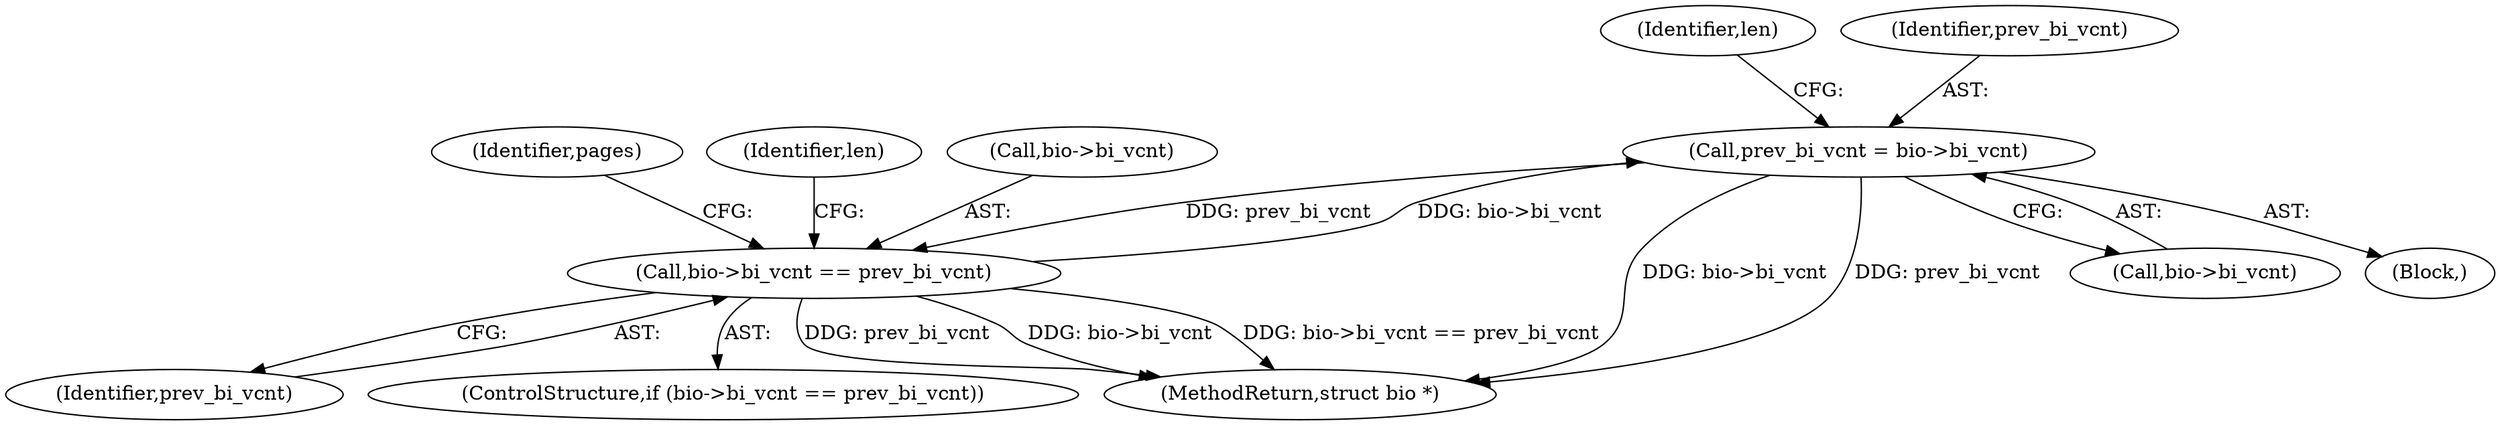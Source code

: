 digraph "0_linux_2b04e8f6bbb196cab4b232af0f8d48ff2c7a8058@pointer" {
"1000307" [label="(Call,prev_bi_vcnt = bio->bi_vcnt)"];
"1000337" [label="(Call,bio->bi_vcnt == prev_bi_vcnt)"];
"1000307" [label="(Call,prev_bi_vcnt = bio->bi_vcnt)"];
"1000299" [label="(Block,)"];
"1000402" [label="(MethodReturn,struct bio *)"];
"1000341" [label="(Identifier,prev_bi_vcnt)"];
"1000307" [label="(Call,prev_bi_vcnt = bio->bi_vcnt)"];
"1000344" [label="(Identifier,pages)"];
"1000336" [label="(ControlStructure,if (bio->bi_vcnt == prev_bi_vcnt))"];
"1000347" [label="(Identifier,len)"];
"1000314" [label="(Identifier,len)"];
"1000337" [label="(Call,bio->bi_vcnt == prev_bi_vcnt)"];
"1000309" [label="(Call,bio->bi_vcnt)"];
"1000308" [label="(Identifier,prev_bi_vcnt)"];
"1000338" [label="(Call,bio->bi_vcnt)"];
"1000307" -> "1000299"  [label="AST: "];
"1000307" -> "1000309"  [label="CFG: "];
"1000308" -> "1000307"  [label="AST: "];
"1000309" -> "1000307"  [label="AST: "];
"1000314" -> "1000307"  [label="CFG: "];
"1000307" -> "1000402"  [label="DDG: bio->bi_vcnt"];
"1000307" -> "1000402"  [label="DDG: prev_bi_vcnt"];
"1000337" -> "1000307"  [label="DDG: bio->bi_vcnt"];
"1000307" -> "1000337"  [label="DDG: prev_bi_vcnt"];
"1000337" -> "1000336"  [label="AST: "];
"1000337" -> "1000341"  [label="CFG: "];
"1000338" -> "1000337"  [label="AST: "];
"1000341" -> "1000337"  [label="AST: "];
"1000344" -> "1000337"  [label="CFG: "];
"1000347" -> "1000337"  [label="CFG: "];
"1000337" -> "1000402"  [label="DDG: bio->bi_vcnt"];
"1000337" -> "1000402"  [label="DDG: bio->bi_vcnt == prev_bi_vcnt"];
"1000337" -> "1000402"  [label="DDG: prev_bi_vcnt"];
}
